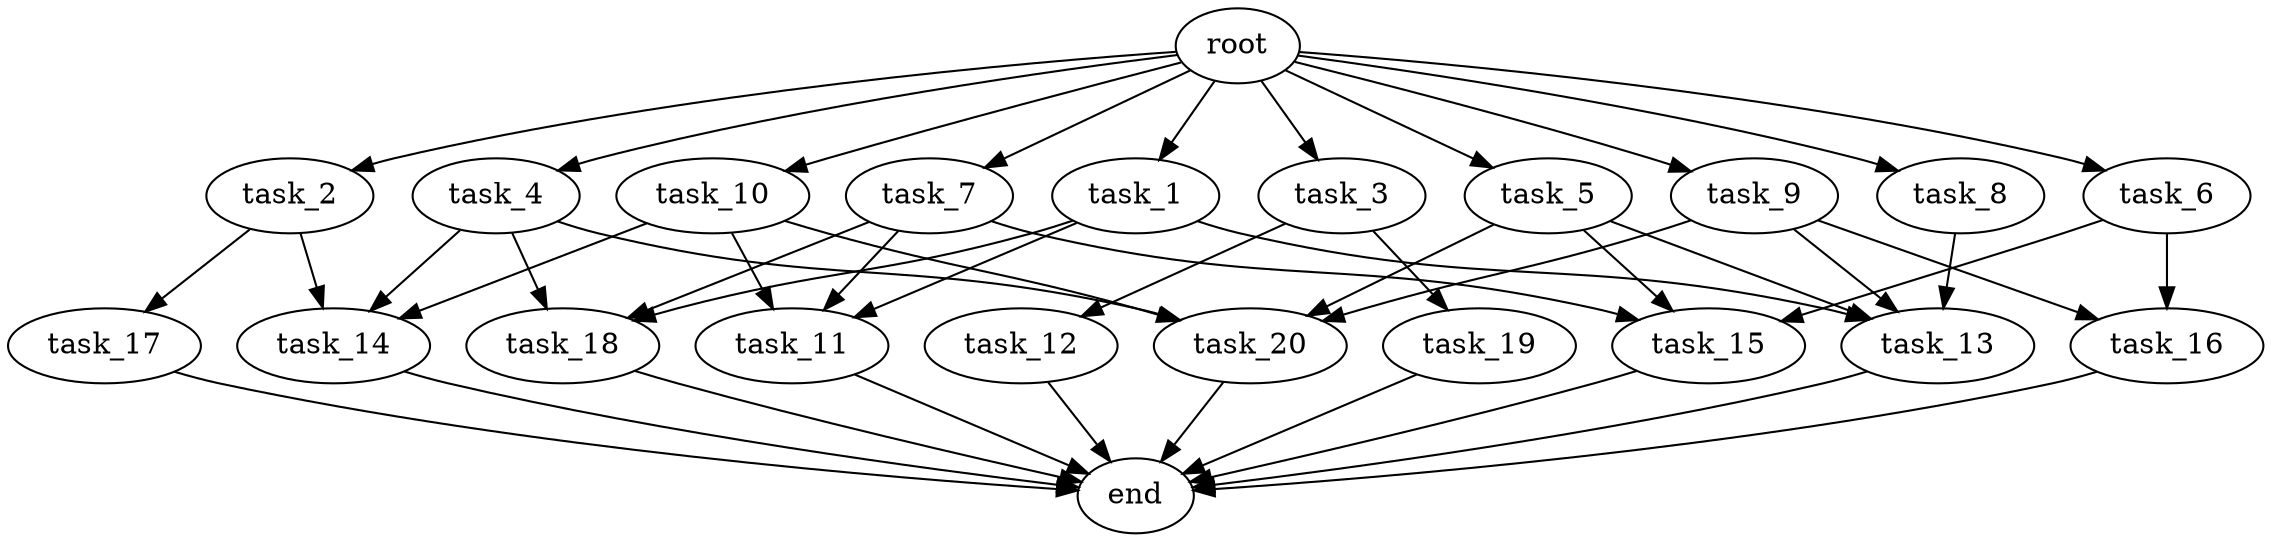 digraph G {
  root [size="0.000000e+00"];
  task_1 [size="1.233228e+09"];
  task_2 [size="5.129336e+07"];
  task_3 [size="5.966952e+09"];
  task_4 [size="5.371983e+09"];
  task_5 [size="9.469847e+09"];
  task_6 [size="3.047607e+09"];
  task_7 [size="7.483218e+09"];
  task_8 [size="9.035560e+09"];
  task_9 [size="3.439173e+09"];
  task_10 [size="4.127132e+09"];
  task_11 [size="6.459669e+09"];
  task_12 [size="5.126014e+09"];
  task_13 [size="1.610383e+09"];
  task_14 [size="2.208659e+09"];
  task_15 [size="8.347649e+09"];
  task_16 [size="1.944068e+09"];
  task_17 [size="1.814398e+09"];
  task_18 [size="7.996801e+09"];
  task_19 [size="8.522659e+09"];
  task_20 [size="8.514026e+09"];
  end [size="0.000000e+00"];

  root -> task_1 [size="1.000000e-12"];
  root -> task_2 [size="1.000000e-12"];
  root -> task_3 [size="1.000000e-12"];
  root -> task_4 [size="1.000000e-12"];
  root -> task_5 [size="1.000000e-12"];
  root -> task_6 [size="1.000000e-12"];
  root -> task_7 [size="1.000000e-12"];
  root -> task_8 [size="1.000000e-12"];
  root -> task_9 [size="1.000000e-12"];
  root -> task_10 [size="1.000000e-12"];
  task_1 -> task_11 [size="2.153223e+08"];
  task_1 -> task_13 [size="4.025957e+07"];
  task_1 -> task_18 [size="2.665600e+08"];
  task_2 -> task_14 [size="7.362196e+07"];
  task_2 -> task_17 [size="1.814398e+08"];
  task_3 -> task_12 [size="5.126014e+08"];
  task_3 -> task_19 [size="8.522659e+08"];
  task_4 -> task_14 [size="7.362196e+07"];
  task_4 -> task_18 [size="2.665600e+08"];
  task_4 -> task_20 [size="2.128506e+08"];
  task_5 -> task_13 [size="4.025957e+07"];
  task_5 -> task_15 [size="2.782550e+08"];
  task_5 -> task_20 [size="2.128506e+08"];
  task_6 -> task_15 [size="2.782550e+08"];
  task_6 -> task_16 [size="9.720339e+07"];
  task_7 -> task_11 [size="2.153223e+08"];
  task_7 -> task_15 [size="2.782550e+08"];
  task_7 -> task_18 [size="2.665600e+08"];
  task_8 -> task_13 [size="4.025957e+07"];
  task_9 -> task_13 [size="4.025957e+07"];
  task_9 -> task_16 [size="9.720339e+07"];
  task_9 -> task_20 [size="2.128506e+08"];
  task_10 -> task_11 [size="2.153223e+08"];
  task_10 -> task_14 [size="7.362196e+07"];
  task_10 -> task_20 [size="2.128506e+08"];
  task_11 -> end [size="1.000000e-12"];
  task_12 -> end [size="1.000000e-12"];
  task_13 -> end [size="1.000000e-12"];
  task_14 -> end [size="1.000000e-12"];
  task_15 -> end [size="1.000000e-12"];
  task_16 -> end [size="1.000000e-12"];
  task_17 -> end [size="1.000000e-12"];
  task_18 -> end [size="1.000000e-12"];
  task_19 -> end [size="1.000000e-12"];
  task_20 -> end [size="1.000000e-12"];
}
